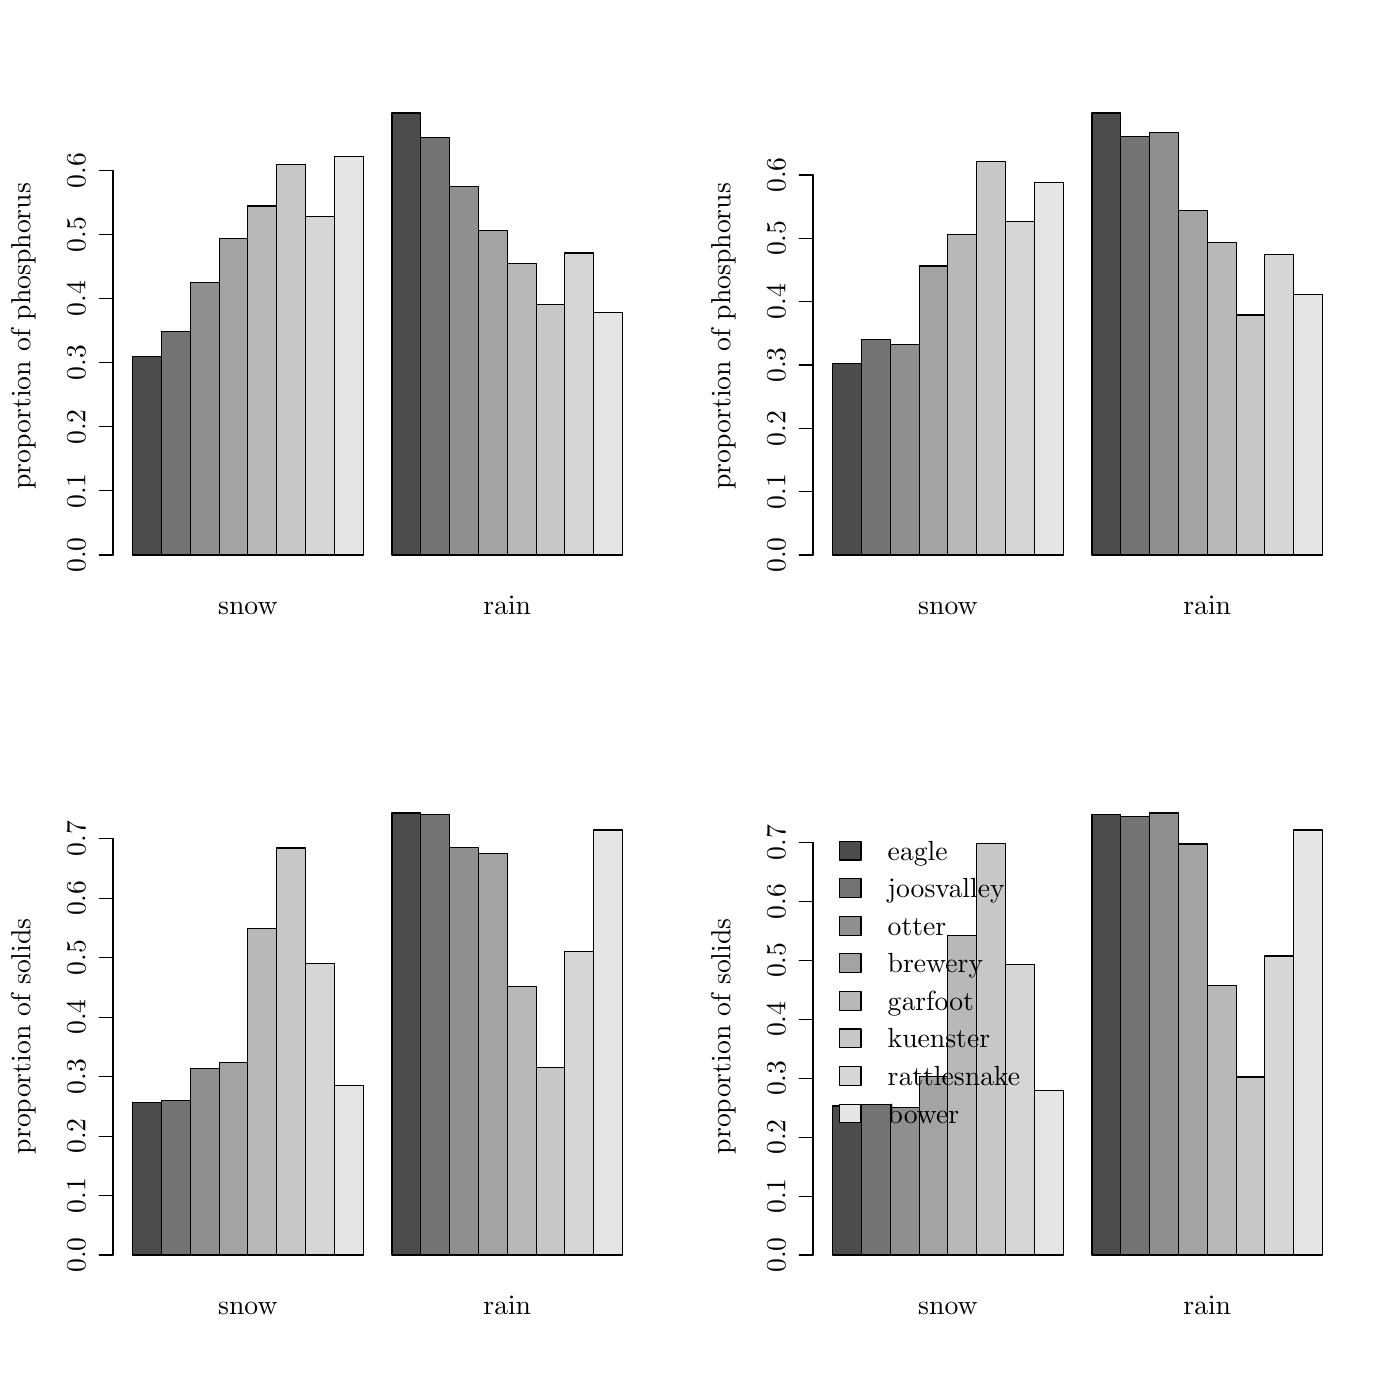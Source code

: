 % Created by tikzDevice version 0.6.2 on 2012-06-18 14:11:02
% !TEX encoding = UTF-8 Unicode
\documentclass[10pt]{article}
\nonstopmode

\usepackage{tikz}

\usepackage[active,tightpage,psfixbb]{preview}

\PreviewEnvironment{pgfpicture}

\setlength\PreviewBorder{0pt}

\newcommand{\SweaveOpts}[1]{}  % do not interfere with LaTeX
\newcommand{\SweaveInput}[1]{} % because they are not real TeX commands
\newcommand{\Sexpr}[1]{}       % will only be parsed by R


\usepackage{geometry}                % See geometry.pdf to learn the layout options. There are lots.
\geometry{letterpaper}                   % ... or a4paper or a5paper or ... 
%\geometry{landscape}                % Activate for for rotated page geometry
\usepackage[parfill]{parskip}    % Activate to begin paragraphs with an empty line rather than an indent
\usepackage[cm]{fullpage}
\usepackage{graphicx}
\usepackage{amssymb}
\usepackage[margin=20pt, font=small, labelfont=sc, labelsep=endash]{caption}
\usepackage{subfig}
\usepackage{multirow}
\usepackage{amstext}
\usepackage{verbatim}
%\usepackage{pstricks, pst-node,pst-tree}


\title{Analysis of loadings}
\author{Wesley Brooks}
\date{}                                           % Activate to display a given date or no date


\begin{document}

\begin{tikzpicture}[x=1pt,y=1pt]
\definecolor[named]{drawColor}{rgb}{0.00,0.00,0.00}
\definecolor[named]{fillColor}{rgb}{1.00,1.00,1.00}
\fill[color=fillColor,fill opacity=0.00,] (0,0) rectangle (505.89,505.89);
\begin{scope}
\path[clip] (  0.00,252.94) rectangle (252.94,505.89);
\definecolor[named]{drawColor}{rgb}{0.02,0.00,0.33}
\definecolor[named]{drawColor}{rgb}{0.00,0.00,0.00}
\definecolor[named]{fillColor}{rgb}{0.30,0.30,0.30}

\draw[color=drawColor,line cap=round,line join=round,fill=fillColor,] ( 47.92,305.34) rectangle ( 58.33,377.15);
\definecolor[named]{fillColor}{rgb}{0.45,0.45,0.45}

\draw[color=drawColor,line cap=round,line join=round,fill=fillColor,] ( 58.33,305.34) rectangle ( 68.74,386.01);
\definecolor[named]{fillColor}{rgb}{0.56,0.56,0.56}

\draw[color=drawColor,line cap=round,line join=round,fill=fillColor,] ( 68.74,305.34) rectangle ( 79.16,403.71);
\definecolor[named]{fillColor}{rgb}{0.64,0.64,0.64}

\draw[color=drawColor,line cap=round,line join=round,fill=fillColor,] ( 79.16,305.34) rectangle ( 89.57,419.57);
\definecolor[named]{fillColor}{rgb}{0.72,0.72,0.72}

\draw[color=drawColor,line cap=round,line join=round,fill=fillColor,] ( 89.57,305.34) rectangle ( 99.99,431.44);
\definecolor[named]{fillColor}{rgb}{0.78,0.78,0.78}

\draw[color=drawColor,line cap=round,line join=round,fill=fillColor,] ( 99.99,305.34) rectangle (110.40,446.38);
\definecolor[named]{fillColor}{rgb}{0.84,0.84,0.84}

\draw[color=drawColor,line cap=round,line join=round,fill=fillColor,] (110.40,305.34) rectangle (120.81,427.74);
\definecolor[named]{fillColor}{rgb}{0.90,0.90,0.90}

\draw[color=drawColor,line cap=round,line join=round,fill=fillColor,] (120.81,305.34) rectangle (131.23,449.36);
\definecolor[named]{fillColor}{rgb}{0.30,0.30,0.30}

\draw[color=drawColor,line cap=round,line join=round,fill=fillColor,] (141.64,305.34) rectangle (152.05,465.05);
\definecolor[named]{fillColor}{rgb}{0.45,0.45,0.45}

\draw[color=drawColor,line cap=round,line join=round,fill=fillColor,] (152.05,305.34) rectangle (162.47,456.19);
\definecolor[named]{fillColor}{rgb}{0.56,0.56,0.56}

\draw[color=drawColor,line cap=round,line join=round,fill=fillColor,] (162.47,305.34) rectangle (172.88,438.49);
\definecolor[named]{fillColor}{rgb}{0.64,0.64,0.64}

\draw[color=drawColor,line cap=round,line join=round,fill=fillColor,] (172.88,305.34) rectangle (183.29,422.63);
\definecolor[named]{fillColor}{rgb}{0.72,0.72,0.72}

\draw[color=drawColor,line cap=round,line join=round,fill=fillColor,] (183.29,305.34) rectangle (193.71,410.76);
\definecolor[named]{fillColor}{rgb}{0.78,0.78,0.78}

\draw[color=drawColor,line cap=round,line join=round,fill=fillColor,] (193.71,305.34) rectangle (204.12,395.82);
\definecolor[named]{fillColor}{rgb}{0.84,0.84,0.84}

\draw[color=drawColor,line cap=round,line join=round,fill=fillColor,] (204.12,305.34) rectangle (214.53,414.46);
\definecolor[named]{fillColor}{rgb}{0.90,0.90,0.90}

\draw[color=drawColor,line cap=round,line join=round,fill=fillColor,] (214.53,305.34) rectangle (224.95,392.84);
\end{scope}
\begin{scope}
\path[clip] (  0.00,  0.00) rectangle (505.89,505.89);
\definecolor[named]{drawColor}{rgb}{0.02,0.00,0.33}
\definecolor[named]{drawColor}{rgb}{0.00,0.00,0.00}

\node[color=drawColor,anchor=base,inner sep=0pt, outer sep=0pt, scale=  1.00] at ( 89.57,283.82) {snow};

\node[color=drawColor,anchor=base,inner sep=0pt, outer sep=0pt, scale=  1.00] at (183.29,283.82) {rain};
\end{scope}
\begin{scope}
\path[clip] (  0.00,252.94) rectangle (252.94,505.89);
\definecolor[named]{drawColor}{rgb}{0.02,0.00,0.33}
\definecolor[named]{drawColor}{rgb}{0.00,0.00,0.00}

\node[rotate= 90.00,color=drawColor,anchor=base,inner sep=0pt, outer sep=0pt, scale=  1.00] at ( 10.96,384.40) {proportion of phosphorus};
\end{scope}
\begin{scope}
\path[clip] (  0.00,  0.00) rectangle (505.89,505.89);
\definecolor[named]{drawColor}{rgb}{0.02,0.00,0.33}
\definecolor[named]{drawColor}{rgb}{0.00,0.00,0.00}

\draw[color=drawColor,line cap=round,line join=round,fill opacity=0.00,] ( 40.84,305.34) -- ( 40.84,444.25);

\draw[color=drawColor,line cap=round,line join=round,fill opacity=0.00,] ( 40.84,305.34) -- ( 35.86,305.34);

\draw[color=drawColor,line cap=round,line join=round,fill opacity=0.00,] ( 40.84,328.49) -- ( 35.86,328.49);

\draw[color=drawColor,line cap=round,line join=round,fill opacity=0.00,] ( 40.84,351.64) -- ( 35.86,351.64);

\draw[color=drawColor,line cap=round,line join=round,fill opacity=0.00,] ( 40.84,374.80) -- ( 35.86,374.80);

\draw[color=drawColor,line cap=round,line join=round,fill opacity=0.00,] ( 40.84,397.95) -- ( 35.86,397.95);

\draw[color=drawColor,line cap=round,line join=round,fill opacity=0.00,] ( 40.84,421.10) -- ( 35.86,421.10);

\draw[color=drawColor,line cap=round,line join=round,fill opacity=0.00,] ( 40.84,444.25) -- ( 35.86,444.25);

\node[rotate= 90.00,color=drawColor,anchor=base,inner sep=0pt, outer sep=0pt, scale=  1.00] at ( 30.88,305.34) {0.0};

\node[rotate= 90.00,color=drawColor,anchor=base,inner sep=0pt, outer sep=0pt, scale=  1.00] at ( 30.88,328.49) {0.1};

\node[rotate= 90.00,color=drawColor,anchor=base,inner sep=0pt, outer sep=0pt, scale=  1.00] at ( 30.88,351.64) {0.2};

\node[rotate= 90.00,color=drawColor,anchor=base,inner sep=0pt, outer sep=0pt, scale=  1.00] at ( 30.88,374.80) {0.3};

\node[rotate= 90.00,color=drawColor,anchor=base,inner sep=0pt, outer sep=0pt, scale=  1.00] at ( 30.88,397.95) {0.4};

\node[rotate= 90.00,color=drawColor,anchor=base,inner sep=0pt, outer sep=0pt, scale=  1.00] at ( 30.88,421.10) {0.5};

\node[rotate= 90.00,color=drawColor,anchor=base,inner sep=0pt, outer sep=0pt, scale=  1.00] at ( 30.88,444.25) {0.6};
\end{scope}
\begin{scope}
\path[clip] (  0.00,  0.00) rectangle (252.94,252.94);
\definecolor[named]{drawColor}{rgb}{0.02,0.00,0.33}
\end{scope}
\begin{scope}
\path[clip] (  0.00,  0.00) rectangle (252.94,252.94);
\definecolor[named]{drawColor}{rgb}{0.02,0.00,0.33}
\definecolor[named]{drawColor}{rgb}{0.00,0.00,0.00}
\definecolor[named]{fillColor}{rgb}{0.30,0.30,0.30}

\draw[color=drawColor,line cap=round,line join=round,fill=fillColor,] ( 47.92, 52.39) rectangle ( 58.33,107.57);
\definecolor[named]{fillColor}{rgb}{0.45,0.45,0.45}

\draw[color=drawColor,line cap=round,line join=round,fill=fillColor,] ( 58.33, 52.39) rectangle ( 68.74,108.15);
\definecolor[named]{fillColor}{rgb}{0.56,0.56,0.56}

\draw[color=drawColor,line cap=round,line join=round,fill=fillColor,] ( 68.74, 52.39) rectangle ( 79.16,119.88);
\definecolor[named]{fillColor}{rgb}{0.64,0.64,0.64}

\draw[color=drawColor,line cap=round,line join=round,fill=fillColor,] ( 79.16, 52.39) rectangle ( 89.57,122.09);
\definecolor[named]{fillColor}{rgb}{0.72,0.72,0.72}

\draw[color=drawColor,line cap=round,line join=round,fill=fillColor,] ( 89.57, 52.39) rectangle ( 99.99,170.39);
\definecolor[named]{fillColor}{rgb}{0.78,0.78,0.78}

\draw[color=drawColor,line cap=round,line join=round,fill=fillColor,] ( 99.99, 52.39) rectangle (110.40,199.46);
\definecolor[named]{fillColor}{rgb}{0.84,0.84,0.84}

\draw[color=drawColor,line cap=round,line join=round,fill=fillColor,] (110.40, 52.39) rectangle (120.81,157.76);
\definecolor[named]{fillColor}{rgb}{0.90,0.90,0.90}

\draw[color=drawColor,line cap=round,line join=round,fill=fillColor,] (120.81, 52.39) rectangle (131.23,113.69);
\definecolor[named]{fillColor}{rgb}{0.30,0.30,0.30}

\draw[color=drawColor,line cap=round,line join=round,fill=fillColor,] (141.64, 52.39) rectangle (152.05,212.11);
\definecolor[named]{fillColor}{rgb}{0.45,0.45,0.45}

\draw[color=drawColor,line cap=round,line join=round,fill=fillColor,] (152.05, 52.39) rectangle (162.47,211.52);
\definecolor[named]{fillColor}{rgb}{0.56,0.56,0.56}

\draw[color=drawColor,line cap=round,line join=round,fill=fillColor,] (162.47, 52.39) rectangle (172.88,199.79);
\definecolor[named]{fillColor}{rgb}{0.64,0.64,0.64}

\draw[color=drawColor,line cap=round,line join=round,fill=fillColor,] (172.88, 52.39) rectangle (183.29,197.58);
\definecolor[named]{fillColor}{rgb}{0.72,0.72,0.72}

\draw[color=drawColor,line cap=round,line join=round,fill=fillColor,] (183.29, 52.39) rectangle (193.71,149.28);
\definecolor[named]{fillColor}{rgb}{0.78,0.78,0.78}

\draw[color=drawColor,line cap=round,line join=round,fill=fillColor,] (193.71, 52.39) rectangle (204.12,120.22);
\definecolor[named]{fillColor}{rgb}{0.84,0.84,0.84}

\draw[color=drawColor,line cap=round,line join=round,fill=fillColor,] (204.12, 52.39) rectangle (214.53,161.91);
\definecolor[named]{fillColor}{rgb}{0.90,0.90,0.90}

\draw[color=drawColor,line cap=round,line join=round,fill=fillColor,] (214.53, 52.39) rectangle (224.95,205.98);
\end{scope}
\begin{scope}
\path[clip] (  0.00,  0.00) rectangle (505.89,505.89);
\definecolor[named]{drawColor}{rgb}{0.02,0.00,0.33}
\definecolor[named]{drawColor}{rgb}{0.00,0.00,0.00}

\node[color=drawColor,anchor=base,inner sep=0pt, outer sep=0pt, scale=  1.00] at ( 89.57, 30.88) {snow};

\node[color=drawColor,anchor=base,inner sep=0pt, outer sep=0pt, scale=  1.00] at (183.29, 30.88) {rain};
\end{scope}
\begin{scope}
\path[clip] (  0.00,  0.00) rectangle (252.94,252.94);
\definecolor[named]{drawColor}{rgb}{0.02,0.00,0.33}
\definecolor[named]{drawColor}{rgb}{0.00,0.00,0.00}

\node[rotate= 90.00,color=drawColor,anchor=base,inner sep=0pt, outer sep=0pt, scale=  1.00] at ( 10.96,131.45) {proportion of solids};
\end{scope}
\begin{scope}
\path[clip] (  0.00,  0.00) rectangle (505.89,505.89);
\definecolor[named]{drawColor}{rgb}{0.02,0.00,0.33}
\definecolor[named]{drawColor}{rgb}{0.00,0.00,0.00}

\draw[color=drawColor,line cap=round,line join=round,fill opacity=0.00,] ( 40.84, 52.39) -- ( 40.84,202.81);

\draw[color=drawColor,line cap=round,line join=round,fill opacity=0.00,] ( 40.84, 52.39) -- ( 35.86, 52.39);

\draw[color=drawColor,line cap=round,line join=round,fill opacity=0.00,] ( 40.84, 73.88) -- ( 35.86, 73.88);

\draw[color=drawColor,line cap=round,line join=round,fill opacity=0.00,] ( 40.84, 95.37) -- ( 35.86, 95.37);

\draw[color=drawColor,line cap=round,line join=round,fill opacity=0.00,] ( 40.84,116.86) -- ( 35.86,116.86);

\draw[color=drawColor,line cap=round,line join=round,fill opacity=0.00,] ( 40.84,138.35) -- ( 35.86,138.35);

\draw[color=drawColor,line cap=round,line join=round,fill opacity=0.00,] ( 40.84,159.84) -- ( 35.86,159.84);

\draw[color=drawColor,line cap=round,line join=round,fill opacity=0.00,] ( 40.84,181.33) -- ( 35.86,181.33);

\draw[color=drawColor,line cap=round,line join=round,fill opacity=0.00,] ( 40.84,202.81) -- ( 35.86,202.81);

\node[rotate= 90.00,color=drawColor,anchor=base,inner sep=0pt, outer sep=0pt, scale=  1.00] at ( 30.88, 52.39) {0.0};

\node[rotate= 90.00,color=drawColor,anchor=base,inner sep=0pt, outer sep=0pt, scale=  1.00] at ( 30.88, 73.88) {0.1};

\node[rotate= 90.00,color=drawColor,anchor=base,inner sep=0pt, outer sep=0pt, scale=  1.00] at ( 30.88, 95.37) {0.2};

\node[rotate= 90.00,color=drawColor,anchor=base,inner sep=0pt, outer sep=0pt, scale=  1.00] at ( 30.88,116.86) {0.3};

\node[rotate= 90.00,color=drawColor,anchor=base,inner sep=0pt, outer sep=0pt, scale=  1.00] at ( 30.88,138.35) {0.4};

\node[rotate= 90.00,color=drawColor,anchor=base,inner sep=0pt, outer sep=0pt, scale=  1.00] at ( 30.88,159.84) {0.5};

\node[rotate= 90.00,color=drawColor,anchor=base,inner sep=0pt, outer sep=0pt, scale=  1.00] at ( 30.88,181.33) {0.6};

\node[rotate= 90.00,color=drawColor,anchor=base,inner sep=0pt, outer sep=0pt, scale=  1.00] at ( 30.88,202.81) {0.7};
\end{scope}
\begin{scope}
\path[clip] (252.94,252.94) rectangle (505.89,505.89);
\definecolor[named]{drawColor}{rgb}{0.02,0.00,0.33}
\end{scope}
\begin{scope}
\path[clip] (252.94,252.94) rectangle (505.89,505.89);
\definecolor[named]{drawColor}{rgb}{0.02,0.00,0.33}
\definecolor[named]{drawColor}{rgb}{0.00,0.00,0.00}
\definecolor[named]{fillColor}{rgb}{0.30,0.30,0.30}

\draw[color=drawColor,line cap=round,line join=round,fill=fillColor,] (300.86,305.34) rectangle (311.28,374.50);
\definecolor[named]{fillColor}{rgb}{0.45,0.45,0.45}

\draw[color=drawColor,line cap=round,line join=round,fill=fillColor,] (311.28,305.34) rectangle (321.69,383.15);
\definecolor[named]{fillColor}{rgb}{0.56,0.56,0.56}

\draw[color=drawColor,line cap=round,line join=round,fill=fillColor,] (321.69,305.34) rectangle (332.10,381.49);
\definecolor[named]{fillColor}{rgb}{0.64,0.64,0.64}

\draw[color=drawColor,line cap=round,line join=round,fill=fillColor,] (332.10,305.34) rectangle (342.52,409.76);
\definecolor[named]{fillColor}{rgb}{0.72,0.72,0.72}

\draw[color=drawColor,line cap=round,line join=round,fill=fillColor,] (342.52,305.34) rectangle (352.93,421.29);
\definecolor[named]{fillColor}{rgb}{0.78,0.78,0.78}

\draw[color=drawColor,line cap=round,line join=round,fill=fillColor,] (352.93,305.34) rectangle (363.34,447.50);
\definecolor[named]{fillColor}{rgb}{0.84,0.84,0.84}

\draw[color=drawColor,line cap=round,line join=round,fill=fillColor,] (363.34,305.34) rectangle (373.76,425.72);
\definecolor[named]{fillColor}{rgb}{0.90,0.90,0.90}

\draw[color=drawColor,line cap=round,line join=round,fill=fillColor,] (373.76,305.34) rectangle (384.17,440.09);
\definecolor[named]{fillColor}{rgb}{0.30,0.30,0.30}

\draw[color=drawColor,line cap=round,line join=round,fill=fillColor,] (394.58,305.34) rectangle (405.00,465.05);
\definecolor[named]{fillColor}{rgb}{0.45,0.45,0.45}

\draw[color=drawColor,line cap=round,line join=round,fill=fillColor,] (405.00,305.34) rectangle (415.41,456.40);
\definecolor[named]{fillColor}{rgb}{0.56,0.56,0.56}

\draw[color=drawColor,line cap=round,line join=round,fill=fillColor,] (415.41,305.34) rectangle (425.82,458.06);
\definecolor[named]{fillColor}{rgb}{0.64,0.64,0.64}

\draw[color=drawColor,line cap=round,line join=round,fill=fillColor,] (425.82,305.34) rectangle (436.24,429.79);
\definecolor[named]{fillColor}{rgb}{0.72,0.72,0.72}

\draw[color=drawColor,line cap=round,line join=round,fill=fillColor,] (436.24,305.34) rectangle (446.65,418.26);
\definecolor[named]{fillColor}{rgb}{0.78,0.78,0.78}

\draw[color=drawColor,line cap=round,line join=round,fill=fillColor,] (446.65,305.34) rectangle (457.07,392.05);
\definecolor[named]{fillColor}{rgb}{0.84,0.84,0.84}

\draw[color=drawColor,line cap=round,line join=round,fill=fillColor,] (457.07,305.34) rectangle (467.48,413.83);
\definecolor[named]{fillColor}{rgb}{0.90,0.90,0.90}

\draw[color=drawColor,line cap=round,line join=round,fill=fillColor,] (467.48,305.34) rectangle (477.89,399.46);
\end{scope}
\begin{scope}
\path[clip] (  0.00,  0.00) rectangle (505.89,505.89);
\definecolor[named]{drawColor}{rgb}{0.02,0.00,0.33}
\definecolor[named]{drawColor}{rgb}{0.00,0.00,0.00}

\node[color=drawColor,anchor=base,inner sep=0pt, outer sep=0pt, scale=  1.00] at (342.52,283.82) {snow};

\node[color=drawColor,anchor=base,inner sep=0pt, outer sep=0pt, scale=  1.00] at (436.24,283.82) {rain};
\end{scope}
\begin{scope}
\path[clip] (252.94,252.94) rectangle (505.89,505.89);
\definecolor[named]{drawColor}{rgb}{0.02,0.00,0.33}
\definecolor[named]{drawColor}{rgb}{0.00,0.00,0.00}

\node[rotate= 90.00,color=drawColor,anchor=base,inner sep=0pt, outer sep=0pt, scale=  1.00] at (263.90,384.40) {proportion of phosphorus};
\end{scope}
\begin{scope}
\path[clip] (  0.00,  0.00) rectangle (505.89,505.89);
\definecolor[named]{drawColor}{rgb}{0.02,0.00,0.33}
\definecolor[named]{drawColor}{rgb}{0.00,0.00,0.00}

\draw[color=drawColor,line cap=round,line join=round,fill opacity=0.00,] (293.78,305.34) -- (293.78,442.66);

\draw[color=drawColor,line cap=round,line join=round,fill opacity=0.00,] (293.78,305.34) -- (288.80,305.34);

\draw[color=drawColor,line cap=round,line join=round,fill opacity=0.00,] (293.78,328.23) -- (288.80,328.23);

\draw[color=drawColor,line cap=round,line join=round,fill opacity=0.00,] (293.78,351.11) -- (288.80,351.11);

\draw[color=drawColor,line cap=round,line join=round,fill opacity=0.00,] (293.78,374.00) -- (288.80,374.00);

\draw[color=drawColor,line cap=round,line join=round,fill opacity=0.00,] (293.78,396.89) -- (288.80,396.89);

\draw[color=drawColor,line cap=round,line join=round,fill opacity=0.00,] (293.78,419.78) -- (288.80,419.78);

\draw[color=drawColor,line cap=round,line join=round,fill opacity=0.00,] (293.78,442.66) -- (288.80,442.66);

\node[rotate= 90.00,color=drawColor,anchor=base,inner sep=0pt, outer sep=0pt, scale=  1.00] at (283.82,305.34) {0.0};

\node[rotate= 90.00,color=drawColor,anchor=base,inner sep=0pt, outer sep=0pt, scale=  1.00] at (283.82,328.23) {0.1};

\node[rotate= 90.00,color=drawColor,anchor=base,inner sep=0pt, outer sep=0pt, scale=  1.00] at (283.82,351.11) {0.2};

\node[rotate= 90.00,color=drawColor,anchor=base,inner sep=0pt, outer sep=0pt, scale=  1.00] at (283.82,374.00) {0.3};

\node[rotate= 90.00,color=drawColor,anchor=base,inner sep=0pt, outer sep=0pt, scale=  1.00] at (283.82,396.89) {0.4};

\node[rotate= 90.00,color=drawColor,anchor=base,inner sep=0pt, outer sep=0pt, scale=  1.00] at (283.82,419.78) {0.5};

\node[rotate= 90.00,color=drawColor,anchor=base,inner sep=0pt, outer sep=0pt, scale=  1.00] at (283.82,442.66) {0.6};
\end{scope}
\begin{scope}
\path[clip] (252.94,  0.00) rectangle (505.89,252.94);
\definecolor[named]{drawColor}{rgb}{0.02,0.00,0.33}
\end{scope}
\begin{scope}
\path[clip] (252.94,  0.00) rectangle (505.89,252.94);
\definecolor[named]{drawColor}{rgb}{0.02,0.00,0.33}
\definecolor[named]{drawColor}{rgb}{0.00,0.00,0.00}
\definecolor[named]{fillColor}{rgb}{0.30,0.30,0.30}

\draw[color=drawColor,line cap=round,line join=round,fill=fillColor,] (300.86, 52.39) rectangle (311.28,106.22);
\definecolor[named]{fillColor}{rgb}{0.45,0.45,0.45}

\draw[color=drawColor,line cap=round,line join=round,fill=fillColor,] (311.28, 52.39) rectangle (321.69,106.81);
\definecolor[named]{fillColor}{rgb}{0.56,0.56,0.56}

\draw[color=drawColor,line cap=round,line join=round,fill=fillColor,] (321.69, 52.39) rectangle (332.10,105.65);
\definecolor[named]{fillColor}{rgb}{0.64,0.64,0.64}

\draw[color=drawColor,line cap=round,line join=round,fill=fillColor,] (332.10, 52.39) rectangle (342.52,116.84);
\definecolor[named]{fillColor}{rgb}{0.72,0.72,0.72}

\draw[color=drawColor,line cap=round,line join=round,fill=fillColor,] (342.52, 52.39) rectangle (352.93,167.93);
\definecolor[named]{fillColor}{rgb}{0.78,0.78,0.78}

\draw[color=drawColor,line cap=round,line join=round,fill=fillColor,] (352.93, 52.39) rectangle (363.34,201.04);
\definecolor[named]{fillColor}{rgb}{0.84,0.84,0.84}

\draw[color=drawColor,line cap=round,line join=round,fill=fillColor,] (363.34, 52.39) rectangle (373.76,157.32);
\definecolor[named]{fillColor}{rgb}{0.90,0.90,0.90}

\draw[color=drawColor,line cap=round,line join=round,fill=fillColor,] (373.76, 52.39) rectangle (384.17,111.78);
\definecolor[named]{fillColor}{rgb}{0.30,0.30,0.30}

\draw[color=drawColor,line cap=round,line join=round,fill=fillColor,] (394.58, 52.39) rectangle (405.00,211.55);
\definecolor[named]{fillColor}{rgb}{0.45,0.45,0.45}

\draw[color=drawColor,line cap=round,line join=round,fill=fillColor,] (405.00, 52.39) rectangle (415.41,210.95);
\definecolor[named]{fillColor}{rgb}{0.56,0.56,0.56}

\draw[color=drawColor,line cap=round,line join=round,fill=fillColor,] (415.41, 52.39) rectangle (425.82,212.11);
\definecolor[named]{fillColor}{rgb}{0.64,0.64,0.64}

\draw[color=drawColor,line cap=round,line join=round,fill=fillColor,] (425.82, 52.39) rectangle (436.24,200.92);
\definecolor[named]{fillColor}{rgb}{0.72,0.72,0.72}

\draw[color=drawColor,line cap=round,line join=round,fill=fillColor,] (436.24, 52.39) rectangle (446.65,149.83);
\definecolor[named]{fillColor}{rgb}{0.78,0.78,0.78}

\draw[color=drawColor,line cap=round,line join=round,fill=fillColor,] (446.65, 52.39) rectangle (457.07,116.72);
\definecolor[named]{fillColor}{rgb}{0.84,0.84,0.84}

\draw[color=drawColor,line cap=round,line join=round,fill=fillColor,] (457.07, 52.39) rectangle (467.48,160.44);
\definecolor[named]{fillColor}{rgb}{0.90,0.90,0.90}

\draw[color=drawColor,line cap=round,line join=round,fill=fillColor,] (467.48, 52.39) rectangle (477.89,205.98);
\end{scope}
\begin{scope}
\path[clip] (  0.00,  0.00) rectangle (505.89,505.89);
\definecolor[named]{drawColor}{rgb}{0.02,0.00,0.33}
\definecolor[named]{drawColor}{rgb}{0.00,0.00,0.00}

\node[color=drawColor,anchor=base,inner sep=0pt, outer sep=0pt, scale=  1.00] at (342.52, 30.88) {snow};

\node[color=drawColor,anchor=base,inner sep=0pt, outer sep=0pt, scale=  1.00] at (436.24, 30.88) {rain};
\end{scope}
\begin{scope}
\path[clip] (252.94,  0.00) rectangle (505.89,252.94);
\definecolor[named]{drawColor}{rgb}{0.02,0.00,0.33}
\definecolor[named]{drawColor}{rgb}{0.00,0.00,0.00}

\node[rotate= 90.00,color=drawColor,anchor=base,inner sep=0pt, outer sep=0pt, scale=  1.00] at (263.90,131.45) {proportion of solids};
\end{scope}
\begin{scope}
\path[clip] (  0.00,  0.00) rectangle (505.89,505.89);
\definecolor[named]{drawColor}{rgb}{0.02,0.00,0.33}
\definecolor[named]{drawColor}{rgb}{0.00,0.00,0.00}

\draw[color=drawColor,line cap=round,line join=round,fill opacity=0.00,] (293.78, 52.39) -- (293.78,201.48);

\draw[color=drawColor,line cap=round,line join=round,fill opacity=0.00,] (293.78, 52.39) -- (288.80, 52.39);

\draw[color=drawColor,line cap=round,line join=round,fill opacity=0.00,] (293.78, 73.69) -- (288.80, 73.69);

\draw[color=drawColor,line cap=round,line join=round,fill opacity=0.00,] (293.78, 94.99) -- (288.80, 94.99);

\draw[color=drawColor,line cap=round,line join=round,fill opacity=0.00,] (293.78,116.29) -- (288.80,116.29);

\draw[color=drawColor,line cap=round,line join=round,fill opacity=0.00,] (293.78,137.58) -- (288.80,137.58);

\draw[color=drawColor,line cap=round,line join=round,fill opacity=0.00,] (293.78,158.88) -- (288.80,158.88);

\draw[color=drawColor,line cap=round,line join=round,fill opacity=0.00,] (293.78,180.18) -- (288.80,180.18);

\draw[color=drawColor,line cap=round,line join=round,fill opacity=0.00,] (293.78,201.48) -- (288.80,201.48);

\node[rotate= 90.00,color=drawColor,anchor=base,inner sep=0pt, outer sep=0pt, scale=  1.00] at (283.82, 52.39) {0.0};

\node[rotate= 90.00,color=drawColor,anchor=base,inner sep=0pt, outer sep=0pt, scale=  1.00] at (283.82, 73.69) {0.1};

\node[rotate= 90.00,color=drawColor,anchor=base,inner sep=0pt, outer sep=0pt, scale=  1.00] at (283.82, 94.99) {0.2};

\node[rotate= 90.00,color=drawColor,anchor=base,inner sep=0pt, outer sep=0pt, scale=  1.00] at (283.82,116.29) {0.3};

\node[rotate= 90.00,color=drawColor,anchor=base,inner sep=0pt, outer sep=0pt, scale=  1.00] at (283.82,137.58) {0.4};

\node[rotate= 90.00,color=drawColor,anchor=base,inner sep=0pt, outer sep=0pt, scale=  1.00] at (283.82,158.88) {0.5};

\node[rotate= 90.00,color=drawColor,anchor=base,inner sep=0pt, outer sep=0pt, scale=  1.00] at (283.82,180.18) {0.6};

\node[rotate= 90.00,color=drawColor,anchor=base,inner sep=0pt, outer sep=0pt, scale=  1.00] at (283.82,201.48) {0.7};
\end{scope}
\begin{scope}
\path[clip] (293.78, 50.80) rectangle (484.97,212.11);
\definecolor[named]{drawColor}{rgb}{0.02,0.00,0.33}
\definecolor[named]{drawColor}{rgb}{0.00,0.00,0.00}
\definecolor[named]{fillColor}{rgb}{0.30,0.30,0.30}

\draw[color=drawColor,line cap=round,line join=round,fill=fillColor,] (303.41,201.93) rectangle (311.12,195.14);
\definecolor[named]{fillColor}{rgb}{0.45,0.45,0.45}

\draw[color=drawColor,line cap=round,line join=round,fill=fillColor,] (303.41,188.36) rectangle (311.12,181.57);
\definecolor[named]{fillColor}{rgb}{0.56,0.56,0.56}

\draw[color=drawColor,line cap=round,line join=round,fill=fillColor,] (303.41,174.78) rectangle (311.12,167.99);
\definecolor[named]{fillColor}{rgb}{0.64,0.64,0.64}

\draw[color=drawColor,line cap=round,line join=round,fill=fillColor,] (303.41,161.21) rectangle (311.12,154.42);
\definecolor[named]{fillColor}{rgb}{0.72,0.72,0.72}

\draw[color=drawColor,line cap=round,line join=round,fill=fillColor,] (303.41,147.63) rectangle (311.12,140.85);
\definecolor[named]{fillColor}{rgb}{0.78,0.78,0.78}

\draw[color=drawColor,line cap=round,line join=round,fill=fillColor,] (303.41,134.06) rectangle (311.12,127.27);
\definecolor[named]{fillColor}{rgb}{0.84,0.84,0.84}

\draw[color=drawColor,line cap=round,line join=round,fill=fillColor,] (303.41,120.49) rectangle (311.12,113.70);
\definecolor[named]{fillColor}{rgb}{0.90,0.90,0.90}

\draw[color=drawColor,line cap=round,line join=round,fill=fillColor,] (303.41,106.91) rectangle (311.12,100.13);

\node[color=drawColor,anchor=base west,inner sep=0pt, outer sep=0pt, scale=  1.00] at (320.76,195.11) {eagle};

\node[color=drawColor,anchor=base west,inner sep=0pt, outer sep=0pt, scale=  1.00] at (320.76,181.53) {joosvalley};

\node[color=drawColor,anchor=base west,inner sep=0pt, outer sep=0pt, scale=  1.00] at (320.76,167.96) {otter};

\node[color=drawColor,anchor=base west,inner sep=0pt, outer sep=0pt, scale=  1.00] at (320.76,154.38) {brewery};

\node[color=drawColor,anchor=base west,inner sep=0pt, outer sep=0pt, scale=  1.00] at (320.76,140.81) {garfoot};

\node[color=drawColor,anchor=base west,inner sep=0pt, outer sep=0pt, scale=  1.00] at (320.76,127.24) {kuenster};

\node[color=drawColor,anchor=base west,inner sep=0pt, outer sep=0pt, scale=  1.00] at (320.76,113.66) {rattlesnake};

\node[color=drawColor,anchor=base west,inner sep=0pt, outer sep=0pt, scale=  1.00] at (320.76,100.09) {bower};
\end{scope}
\end{tikzpicture}

\end{document}
